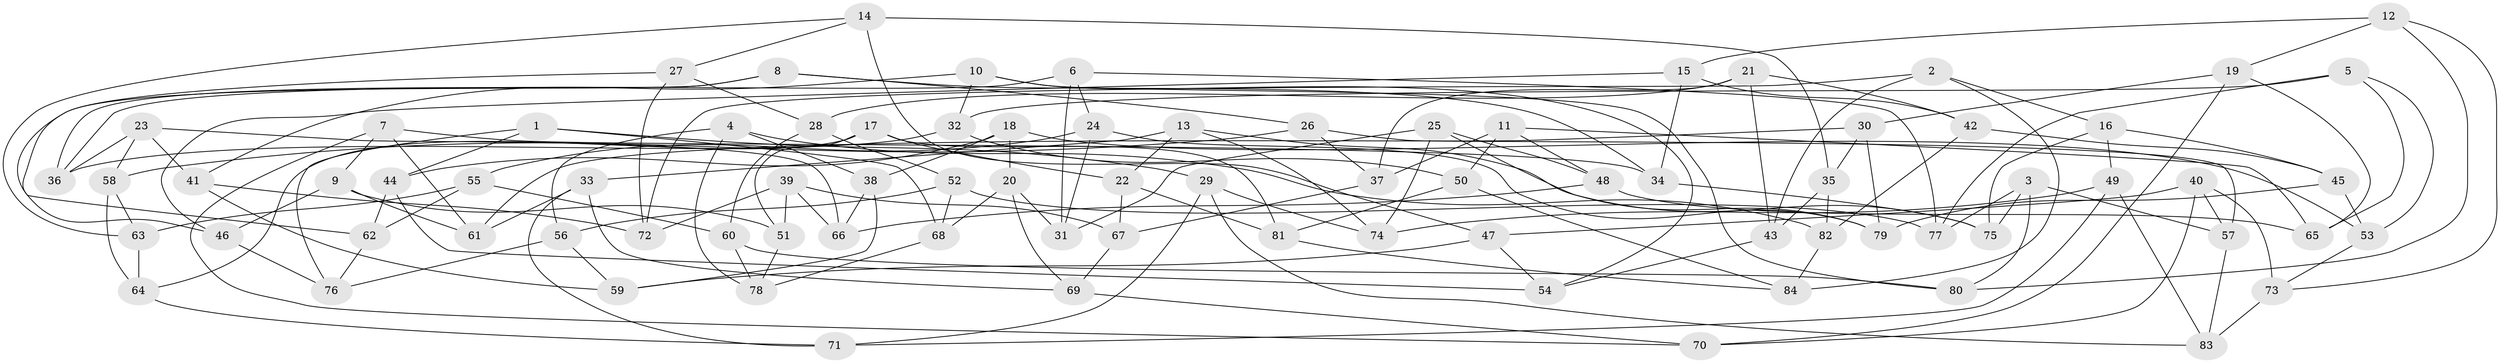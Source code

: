 // Generated by graph-tools (version 1.1) at 2025/26/03/09/25 03:26:58]
// undirected, 84 vertices, 168 edges
graph export_dot {
graph [start="1"]
  node [color=gray90,style=filled];
  1;
  2;
  3;
  4;
  5;
  6;
  7;
  8;
  9;
  10;
  11;
  12;
  13;
  14;
  15;
  16;
  17;
  18;
  19;
  20;
  21;
  22;
  23;
  24;
  25;
  26;
  27;
  28;
  29;
  30;
  31;
  32;
  33;
  34;
  35;
  36;
  37;
  38;
  39;
  40;
  41;
  42;
  43;
  44;
  45;
  46;
  47;
  48;
  49;
  50;
  51;
  52;
  53;
  54;
  55;
  56;
  57;
  58;
  59;
  60;
  61;
  62;
  63;
  64;
  65;
  66;
  67;
  68;
  69;
  70;
  71;
  72;
  73;
  74;
  75;
  76;
  77;
  78;
  79;
  80;
  81;
  82;
  83;
  84;
  1 -- 68;
  1 -- 44;
  1 -- 29;
  1 -- 76;
  2 -- 72;
  2 -- 16;
  2 -- 84;
  2 -- 43;
  3 -- 77;
  3 -- 80;
  3 -- 57;
  3 -- 75;
  4 -- 82;
  4 -- 38;
  4 -- 56;
  4 -- 78;
  5 -- 77;
  5 -- 53;
  5 -- 32;
  5 -- 65;
  6 -- 31;
  6 -- 77;
  6 -- 24;
  6 -- 36;
  7 -- 34;
  7 -- 70;
  7 -- 61;
  7 -- 9;
  8 -- 26;
  8 -- 36;
  8 -- 46;
  8 -- 34;
  9 -- 61;
  9 -- 46;
  9 -- 51;
  10 -- 41;
  10 -- 54;
  10 -- 32;
  10 -- 80;
  11 -- 50;
  11 -- 48;
  11 -- 37;
  11 -- 65;
  12 -- 15;
  12 -- 73;
  12 -- 80;
  12 -- 19;
  13 -- 75;
  13 -- 22;
  13 -- 33;
  13 -- 74;
  14 -- 63;
  14 -- 47;
  14 -- 35;
  14 -- 27;
  15 -- 46;
  15 -- 42;
  15 -- 34;
  16 -- 75;
  16 -- 49;
  16 -- 45;
  17 -- 64;
  17 -- 22;
  17 -- 51;
  17 -- 81;
  18 -- 38;
  18 -- 53;
  18 -- 44;
  18 -- 20;
  19 -- 65;
  19 -- 70;
  19 -- 30;
  20 -- 69;
  20 -- 68;
  20 -- 31;
  21 -- 28;
  21 -- 37;
  21 -- 43;
  21 -- 42;
  22 -- 81;
  22 -- 67;
  23 -- 58;
  23 -- 66;
  23 -- 36;
  23 -- 41;
  24 -- 79;
  24 -- 55;
  24 -- 31;
  25 -- 48;
  25 -- 31;
  25 -- 79;
  25 -- 74;
  26 -- 37;
  26 -- 57;
  26 -- 58;
  27 -- 28;
  27 -- 62;
  27 -- 72;
  28 -- 52;
  28 -- 60;
  29 -- 74;
  29 -- 71;
  29 -- 83;
  30 -- 61;
  30 -- 79;
  30 -- 35;
  32 -- 36;
  32 -- 50;
  33 -- 69;
  33 -- 61;
  33 -- 71;
  34 -- 75;
  35 -- 43;
  35 -- 82;
  37 -- 67;
  38 -- 59;
  38 -- 66;
  39 -- 66;
  39 -- 72;
  39 -- 67;
  39 -- 51;
  40 -- 47;
  40 -- 70;
  40 -- 57;
  40 -- 73;
  41 -- 72;
  41 -- 59;
  42 -- 82;
  42 -- 45;
  43 -- 54;
  44 -- 54;
  44 -- 62;
  45 -- 53;
  45 -- 79;
  46 -- 76;
  47 -- 59;
  47 -- 54;
  48 -- 65;
  48 -- 66;
  49 -- 83;
  49 -- 74;
  49 -- 71;
  50 -- 84;
  50 -- 81;
  51 -- 78;
  52 -- 56;
  52 -- 68;
  52 -- 77;
  53 -- 73;
  55 -- 62;
  55 -- 63;
  55 -- 60;
  56 -- 76;
  56 -- 59;
  57 -- 83;
  58 -- 64;
  58 -- 63;
  60 -- 80;
  60 -- 78;
  62 -- 76;
  63 -- 64;
  64 -- 71;
  67 -- 69;
  68 -- 78;
  69 -- 70;
  73 -- 83;
  81 -- 84;
  82 -- 84;
}
